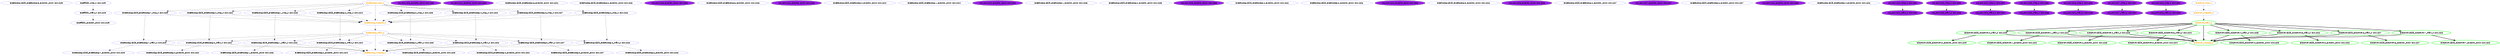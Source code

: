 digraph "g" {
	size = "30,30"
"DoFencing:child_DoFencing:5_monitor_5000 c001n09" [ style="dashed" color="blue" fontcolor="black" ]
"DcIPaddr_monitor_5000 c001n09" [ style="dashed" color="blue" fontcolor="black" ]
"DoFencing:child_DoFencing:7_monitor_5000 c001n09" [ style="dashed" color="blue" fontcolor="black" ]
"rsc_c001n08_monitor_5000 c001n02" [ font_color=black style=filled fillcolor=purple ]
"rsc_c001n02_monitor_5000 c001n02" [ font_color=black style=filled fillcolor=purple ]
"DoFencing:child_DoFencing:6_monitor_5000 c001n02" [ style="dashed" color="blue" fontcolor="black" ]
"DoFencing:child_DoFencing:0_monitor_5000 c001n02" [ style="dashed" color="blue" fontcolor="black" ]
"DoFencing:child_DoFencing:0_monitor_5000 c001n03" [ style="dashed" color="blue" fontcolor="black" ]
"rsc_c001n03_monitor_5000 c001n03" [ font_color=black style=filled fillcolor=purple ]
"DoFencing:child_DoFencing:1_monitor_5000 c001n03" [ style="dashed" color="blue" fontcolor="black" ]
"DoFencing:child_DoFencing:6_monitor_5000 c001n03" [ style="dashed" color="blue" fontcolor="black" ]
"rsc_c001n02_monitor_5000 c001n03" [ font_color=black style=filled fillcolor=purple ]
"DoFencing:child_DoFencing:0_monitor_5000 c001n04" [ style="dashed" color="blue" fontcolor="black" ]
"DoFencing:child_DoFencing:1_monitor_5000 c001n04" [ style="dashed" color="blue" fontcolor="black" ]
"rsc_c001n04_monitor_5000 c001n04" [ font_color=black style=filled fillcolor=purple ]
"DoFencing:child_DoFencing:2_monitor_5000 c001n04" [ style="dashed" color="blue" fontcolor="black" ]
"DoFencing:child_DoFencing:1_monitor_5000 c001n05" [ style="dashed" color="blue" fontcolor="black" ]
"DoFencing:child_DoFencing:2_monitor_5000 c001n05" [ style="dashed" color="blue" fontcolor="black" ]
"rsc_c001n05_monitor_5000 c001n05" [ font_color=black style=filled fillcolor=purple ]
"DoFencing:child_DoFencing:3_monitor_5000 c001n05" [ style="dashed" color="blue" fontcolor="black" ]
"DoFencing:child_DoFencing:2_monitor_5000 c001n06" [ style="dashed" color="blue" fontcolor="black" ]
"DoFencing:child_DoFencing:3_monitor_5000 c001n06" [ style="dashed" color="blue" fontcolor="black" ]
"rsc_c001n04_monitor_5000 c001n06" [ font_color=black style=filled fillcolor=purple ]
"DoFencing:child_DoFencing:5_monitor_5000 c001n06" [ style="dashed" color="blue" fontcolor="black" ]
"rsc_c001n06_monitor_5000 c001n06" [ font_color=black style=filled fillcolor=purple ]
"DoFencing:child_DoFencing:4_monitor_5000 c001n06" [ style="dashed" color="blue" fontcolor="black" ]
"DoFencing:child_DoFencing:4_monitor_5000 c001n07" [ style="dashed" color="blue" fontcolor="black" ]
"rsc_c001n07_monitor_5000 c001n07" [ font_color=black style=filled fillcolor=purple ]
"DoFencing:child_DoFencing:5_monitor_5000 c001n07" [ style="dashed" color="blue" fontcolor="black" ]
"DoFencing:child_DoFencing:3_monitor_5000 c001n07" [ style="dashed" color="blue" fontcolor="black" ]
"DoFencing:child_DoFencing:6_monitor_5000 c001n08" [ style="dashed" color="blue" fontcolor="black" ]
"rsc_c001n08_monitor_5000 c001n08" [ font_color=black style=filled fillcolor=purple ]
"DoFencing:child_DoFencing:4_monitor_5000 c001n08" [ style="dashed" color="blue" fontcolor="black" ]
"DcIPaddr_stop_0 c001n09" [ style="dashed" color="blue" fontcolor="black" ]
"DcIPaddr_start_0 c001n09" [ style="dashed" color="blue" fontcolor="black" ]
"rsc_c001n02_stop_0 c001n02" [ font_color=black style=filled fillcolor=purple ]
"rsc_c001n02_start_0 c001n02" [ font_color=black style=filled fillcolor=purple ]
"rsc_c001n03_stop_0 c001n03" [ font_color=black style=filled fillcolor=purple ]
"rsc_c001n03_start_0 c001n03" [ font_color=black style=filled fillcolor=purple ]
"rsc_c001n04_stop_0 c001n04" [ font_color=black style=filled fillcolor=purple ]
"rsc_c001n04_start_0 c001n04" [ font_color=black style=filled fillcolor=purple ]
"rsc_c001n05_stop_0 c001n05" [ font_color=black style=filled fillcolor=purple ]
"rsc_c001n05_start_0 c001n05" [ font_color=black style=filled fillcolor=purple ]
"rsc_c001n06_stop_0 c001n06" [ font_color=black style=filled fillcolor=purple ]
"rsc_c001n06_start_0 c001n06" [ font_color=black style=filled fillcolor=purple ]
"rsc_c001n07_stop_0 c001n07" [ font_color=black style=filled fillcolor=purple ]
"rsc_c001n07_start_0 c001n07" [ font_color=black style=filled fillcolor=purple ]
"rsc_c001n08_stop_0 c001n08" [ font_color=black style=filled fillcolor=purple ]
"rsc_c001n08_start_0 c001n08" [ font_color=black style=filled fillcolor=purple ]
"DoFencing:child_DoFencing:0_stop_0 c001n02" [ style="dashed" color="blue" fontcolor="black" ]
"DoFencing:child_DoFencing:0_start_0 c001n02" [ style="dashed" color="blue" fontcolor="black" ]
"DoFencing:child_DoFencing:1_stop_0 c001n03" [ style="dashed" color="blue" fontcolor="black" ]
"DoFencing:child_DoFencing:1_start_0 c001n03" [ style="dashed" color="blue" fontcolor="black" ]
"DoFencing:child_DoFencing:2_stop_0 c001n04" [ style="dashed" color="blue" fontcolor="black" ]
"DoFencing:child_DoFencing:2_start_0 c001n04" [ style="dashed" color="blue" fontcolor="black" ]
"DoFencing:child_DoFencing:3_stop_0 c001n05" [ style="dashed" color="blue" fontcolor="black" ]
"DoFencing:child_DoFencing:3_start_0 c001n05" [ style="dashed" color="blue" fontcolor="black" ]
"DoFencing:child_DoFencing:4_stop_0 c001n06" [ style="dashed" color="blue" fontcolor="black" ]
"DoFencing:child_DoFencing:4_start_0 c001n06" [ style="dashed" color="blue" fontcolor="black" ]
"DoFencing:child_DoFencing:5_stop_0 c001n07" [ style="dashed" color="blue" fontcolor="black" ]
"DoFencing:child_DoFencing:5_start_0 c001n07" [ style="dashed" color="blue" fontcolor="black" ]
"DoFencing:child_DoFencing:6_stop_0 c001n08" [ style="dashed" color="blue" fontcolor="black" ]
"DoFencing:child_DoFencing:6_start_0 c001n08" [ style="dashed" color="blue" fontcolor="black" ]
"DoFencing:child_DoFencing:7_stop_0 c001n09" [ style="dashed" color="blue" fontcolor="black" ]
"DoFencing:child_DoFencing:7_start_0 c001n09" [ style="dashed" color="blue" fontcolor="black" ]
"DoFencing_start_0" [ style="dashed" color="blue" fontcolor="orange" ]
"DoFencing_running_0" [ style="dashed" color="blue" fontcolor="orange" ]
"DoFencing_stop_0" [ style="dashed" color="blue" fontcolor="orange" ]
"DoFencing_stopped_0" [ style="dashed" color="blue" fontcolor="orange" ]
"CloneSet:child_CloneSet:0_start_0 c001n09" [ style=bold color="green" fontcolor="black" ]
"CloneSet:child_CloneSet:0_monitor_5000 c001n09" [ style=bold color="green" fontcolor="black" ]
"CloneSet:child_CloneSet:1_start_0 c001n02" [ style=bold color="green" fontcolor="black" ]
"CloneSet:child_CloneSet:1_monitor_5000 c001n02" [ style=bold color="green" fontcolor="black" ]
"CloneSet:child_CloneSet:2_start_0 c001n03" [ style=bold color="green" fontcolor="black" ]
"CloneSet:child_CloneSet:2_monitor_5000 c001n03" [ style=bold color="green" fontcolor="black" ]
"CloneSet:child_CloneSet:3_start_0 c001n04" [ style=bold color="green" fontcolor="black" ]
"CloneSet:child_CloneSet:3_monitor_5000 c001n04" [ style=bold color="green" fontcolor="black" ]
"CloneSet:child_CloneSet:4_start_0 c001n05" [ style=bold color="green" fontcolor="black" ]
"CloneSet:child_CloneSet:4_monitor_5000 c001n05" [ style=bold color="green" fontcolor="black" ]
"CloneSet:child_CloneSet:5_start_0 c001n06" [ style=bold color="green" fontcolor="black" ]
"CloneSet:child_CloneSet:5_monitor_5000 c001n06" [ style=bold color="green" fontcolor="black" ]
"CloneSet:child_CloneSet:6_start_0 c001n07" [ style=bold color="green" fontcolor="black" ]
"CloneSet:child_CloneSet:6_monitor_5000 c001n07" [ style=bold color="green" fontcolor="black" ]
"CloneSet:child_CloneSet:7_start_0 c001n08" [ style=bold color="green" fontcolor="black" ]
"CloneSet:child_CloneSet:7_monitor_5000 c001n08" [ style=bold color="green" fontcolor="black" ]
"CloneSet_start_0" [ style=bold color="green" fontcolor="orange" ]
"CloneSet_running_0" [ style=bold color="green" fontcolor="orange" ]
"CloneSet_stop_0" [ style="dashed" color="blue" fontcolor="orange" ]
"CloneSet_stopped_0" [ style="dashed" color="blue" fontcolor="orange" ]
"DcIPaddr_start_0 c001n09" -> "DcIPaddr_monitor_5000 c001n09" [ style = dashed]
"DoFencing:child_DoFencing:7_start_0 c001n09" -> "DoFencing:child_DoFencing:7_monitor_5000 c001n09" [ style = dashed]
"DoFencing:child_DoFencing:0_start_0 c001n02" -> "DoFencing:child_DoFencing:0_monitor_5000 c001n02" [ style = dashed]
"DoFencing:child_DoFencing:1_start_0 c001n03" -> "DoFencing:child_DoFencing:1_monitor_5000 c001n03" [ style = dashed]
"DoFencing:child_DoFencing:2_start_0 c001n04" -> "DoFencing:child_DoFencing:2_monitor_5000 c001n04" [ style = dashed]
"DoFencing:child_DoFencing:3_start_0 c001n05" -> "DoFencing:child_DoFencing:3_monitor_5000 c001n05" [ style = dashed]
"DoFencing:child_DoFencing:4_start_0 c001n06" -> "DoFencing:child_DoFencing:4_monitor_5000 c001n06" [ style = dashed]
"DoFencing:child_DoFencing:5_start_0 c001n07" -> "DoFencing:child_DoFencing:5_monitor_5000 c001n07" [ style = dashed]
"DoFencing:child_DoFencing:6_start_0 c001n08" -> "DoFencing:child_DoFencing:6_monitor_5000 c001n08" [ style = dashed]
"DcIPaddr_stop_0 c001n09" -> "DcIPaddr_start_0 c001n09" [ style = dashed]
"rsc_c001n02_stop_0 c001n02" -> "rsc_c001n02_start_0 c001n02" [ style = dashed]
"rsc_c001n03_stop_0 c001n03" -> "rsc_c001n03_start_0 c001n03" [ style = dashed]
"rsc_c001n04_stop_0 c001n04" -> "rsc_c001n04_start_0 c001n04" [ style = dashed]
"rsc_c001n05_stop_0 c001n05" -> "rsc_c001n05_start_0 c001n05" [ style = dashed]
"rsc_c001n06_stop_0 c001n06" -> "rsc_c001n06_start_0 c001n06" [ style = dashed]
"rsc_c001n07_stop_0 c001n07" -> "rsc_c001n07_start_0 c001n07" [ style = dashed]
"rsc_c001n08_stop_0 c001n08" -> "rsc_c001n08_start_0 c001n08" [ style = dashed]
"DoFencing_stop_0" -> "DoFencing:child_DoFencing:0_stop_0 c001n02" [ style = dashed]
"DoFencing:child_DoFencing:0_stop_0 c001n02" -> "DoFencing:child_DoFencing:0_start_0 c001n02" [ style = dashed]
"DoFencing_start_0" -> "DoFencing:child_DoFencing:0_start_0 c001n02" [ style = dashed]
"DoFencing_stop_0" -> "DoFencing:child_DoFencing:1_stop_0 c001n03" [ style = dashed]
"DoFencing:child_DoFencing:1_stop_0 c001n03" -> "DoFencing:child_DoFencing:1_start_0 c001n03" [ style = dashed]
"DoFencing_start_0" -> "DoFencing:child_DoFencing:1_start_0 c001n03" [ style = dashed]
"DoFencing_stop_0" -> "DoFencing:child_DoFencing:2_stop_0 c001n04" [ style = dashed]
"DoFencing:child_DoFencing:2_stop_0 c001n04" -> "DoFencing:child_DoFencing:2_start_0 c001n04" [ style = dashed]
"DoFencing_start_0" -> "DoFencing:child_DoFencing:2_start_0 c001n04" [ style = dashed]
"DoFencing_stop_0" -> "DoFencing:child_DoFencing:3_stop_0 c001n05" [ style = dashed]
"DoFencing:child_DoFencing:3_stop_0 c001n05" -> "DoFencing:child_DoFencing:3_start_0 c001n05" [ style = dashed]
"DoFencing_start_0" -> "DoFencing:child_DoFencing:3_start_0 c001n05" [ style = dashed]
"DoFencing_stop_0" -> "DoFencing:child_DoFencing:4_stop_0 c001n06" [ style = dashed]
"DoFencing:child_DoFencing:4_stop_0 c001n06" -> "DoFencing:child_DoFencing:4_start_0 c001n06" [ style = dashed]
"DoFencing_start_0" -> "DoFencing:child_DoFencing:4_start_0 c001n06" [ style = dashed]
"DoFencing_stop_0" -> "DoFencing:child_DoFencing:5_stop_0 c001n07" [ style = dashed]
"DoFencing:child_DoFencing:5_stop_0 c001n07" -> "DoFencing:child_DoFencing:5_start_0 c001n07" [ style = dashed]
"DoFencing_start_0" -> "DoFencing:child_DoFencing:5_start_0 c001n07" [ style = dashed]
"DoFencing_stop_0" -> "DoFencing:child_DoFencing:6_stop_0 c001n08" [ style = dashed]
"DoFencing:child_DoFencing:6_stop_0 c001n08" -> "DoFencing:child_DoFencing:6_start_0 c001n08" [ style = dashed]
"DoFencing_start_0" -> "DoFencing:child_DoFencing:6_start_0 c001n08" [ style = dashed]
"DoFencing_stop_0" -> "DoFencing:child_DoFencing:7_stop_0 c001n09" [ style = dashed]
"DoFencing:child_DoFencing:7_stop_0 c001n09" -> "DoFencing:child_DoFencing:7_start_0 c001n09" [ style = dashed]
"DoFencing_start_0" -> "DoFencing:child_DoFencing:7_start_0 c001n09" [ style = dashed]
"DoFencing_stopped_0" -> "DoFencing_start_0" [ style = dashed]
"DoFencing_start_0" -> "DoFencing_running_0" [ style = dashed]
"DoFencing:child_DoFencing:0_start_0 c001n02" -> "DoFencing_running_0" [ style = dashed]
"DoFencing:child_DoFencing:1_start_0 c001n03" -> "DoFencing_running_0" [ style = dashed]
"DoFencing:child_DoFencing:2_start_0 c001n04" -> "DoFencing_running_0" [ style = dashed]
"DoFencing:child_DoFencing:3_start_0 c001n05" -> "DoFencing_running_0" [ style = dashed]
"DoFencing:child_DoFencing:4_start_0 c001n06" -> "DoFencing_running_0" [ style = dashed]
"DoFencing:child_DoFencing:5_start_0 c001n07" -> "DoFencing_running_0" [ style = dashed]
"DoFencing:child_DoFencing:6_start_0 c001n08" -> "DoFencing_running_0" [ style = dashed]
"DoFencing:child_DoFencing:7_start_0 c001n09" -> "DoFencing_running_0" [ style = dashed]
"DoFencing_stop_0" -> "DoFencing_stopped_0" [ style = dashed]
"DoFencing:child_DoFencing:0_stop_0 c001n02" -> "DoFencing_stopped_0" [ style = dashed]
"DoFencing:child_DoFencing:1_stop_0 c001n03" -> "DoFencing_stopped_0" [ style = dashed]
"DoFencing:child_DoFencing:2_stop_0 c001n04" -> "DoFencing_stopped_0" [ style = dashed]
"DoFencing:child_DoFencing:3_stop_0 c001n05" -> "DoFencing_stopped_0" [ style = dashed]
"DoFencing:child_DoFencing:4_stop_0 c001n06" -> "DoFencing_stopped_0" [ style = dashed]
"DoFencing:child_DoFencing:5_stop_0 c001n07" -> "DoFencing_stopped_0" [ style = dashed]
"DoFencing:child_DoFencing:6_stop_0 c001n08" -> "DoFencing_stopped_0" [ style = dashed]
"DoFencing:child_DoFencing:7_stop_0 c001n09" -> "DoFencing_stopped_0" [ style = dashed]
"CloneSet_start_0" -> "CloneSet:child_CloneSet:0_start_0 c001n09" [ style = bold]
"CloneSet:child_CloneSet:0_start_0 c001n09" -> "CloneSet:child_CloneSet:0_monitor_5000 c001n09" [ style = bold]
"CloneSet_start_0" -> "CloneSet:child_CloneSet:1_start_0 c001n02" [ style = bold]
"CloneSet:child_CloneSet:1_start_0 c001n02" -> "CloneSet:child_CloneSet:1_monitor_5000 c001n02" [ style = bold]
"CloneSet_start_0" -> "CloneSet:child_CloneSet:2_start_0 c001n03" [ style = bold]
"CloneSet:child_CloneSet:2_start_0 c001n03" -> "CloneSet:child_CloneSet:2_monitor_5000 c001n03" [ style = bold]
"CloneSet_start_0" -> "CloneSet:child_CloneSet:3_start_0 c001n04" [ style = bold]
"CloneSet:child_CloneSet:3_start_0 c001n04" -> "CloneSet:child_CloneSet:3_monitor_5000 c001n04" [ style = bold]
"CloneSet_start_0" -> "CloneSet:child_CloneSet:4_start_0 c001n05" [ style = bold]
"CloneSet:child_CloneSet:4_start_0 c001n05" -> "CloneSet:child_CloneSet:4_monitor_5000 c001n05" [ style = bold]
"CloneSet_start_0" -> "CloneSet:child_CloneSet:5_start_0 c001n06" [ style = bold]
"CloneSet:child_CloneSet:5_start_0 c001n06" -> "CloneSet:child_CloneSet:5_monitor_5000 c001n06" [ style = bold]
"CloneSet_start_0" -> "CloneSet:child_CloneSet:6_start_0 c001n07" [ style = bold]
"CloneSet:child_CloneSet:6_start_0 c001n07" -> "CloneSet:child_CloneSet:6_monitor_5000 c001n07" [ style = bold]
"CloneSet_start_0" -> "CloneSet:child_CloneSet:7_start_0 c001n08" [ style = bold]
"CloneSet:child_CloneSet:7_start_0 c001n08" -> "CloneSet:child_CloneSet:7_monitor_5000 c001n08" [ style = bold]
"CloneSet_stopped_0" -> "CloneSet_start_0" [ style = dashed]
"CloneSet:child_CloneSet:0_start_0 c001n09" -> "CloneSet_running_0" [ style = bold]
"CloneSet:child_CloneSet:1_start_0 c001n02" -> "CloneSet_running_0" [ style = bold]
"CloneSet:child_CloneSet:2_start_0 c001n03" -> "CloneSet_running_0" [ style = bold]
"CloneSet:child_CloneSet:3_start_0 c001n04" -> "CloneSet_running_0" [ style = bold]
"CloneSet:child_CloneSet:4_start_0 c001n05" -> "CloneSet_running_0" [ style = bold]
"CloneSet:child_CloneSet:5_start_0 c001n06" -> "CloneSet_running_0" [ style = bold]
"CloneSet:child_CloneSet:6_start_0 c001n07" -> "CloneSet_running_0" [ style = bold]
"CloneSet:child_CloneSet:7_start_0 c001n08" -> "CloneSet_running_0" [ style = bold]
"CloneSet_start_0" -> "CloneSet_running_0" [ style = bold]
"CloneSet_stop_0" -> "CloneSet_stopped_0" [ style = dashed]
}
